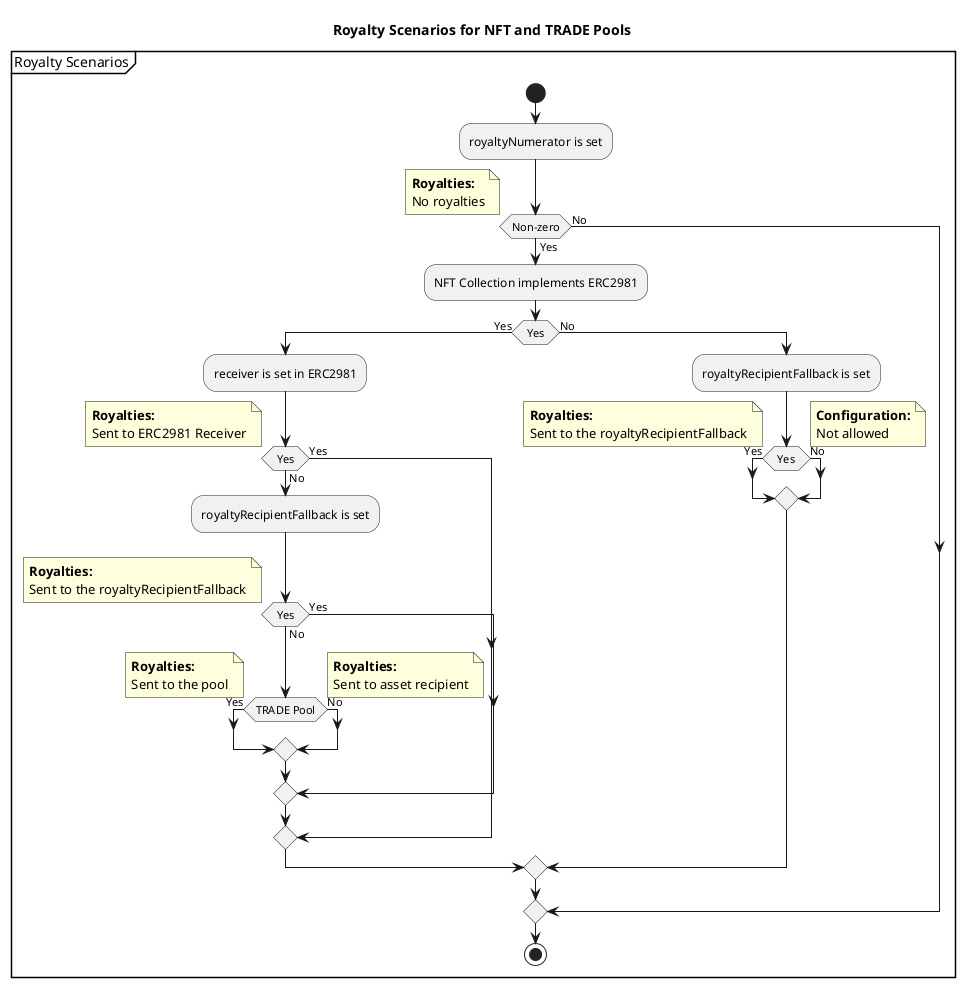 @startuml
title Royalty Scenarios for NFT and TRADE Pools

skinparam node {
  BackgroundColor White
  BorderColor Black
}

skinparam partition {
  BackgroundColor White
  BorderColor Black
}

partition "Royalty Scenarios" {
  start
  :royaltyNumerator is set;
  if (Non-zero) then (Yes)
    :NFT Collection implements ERC2981;
    if (Yes) then (Yes)
      :receiver is set in ERC2981;
      if (Yes) then (Yes)
        note right
          **Royalties:**
          Sent to ERC2981 Receiver
        end note
      else (No)
        :royaltyRecipientFallback is set;
        if (Yes) then (Yes)
          note right
            **Royalties:**
            Sent to the royaltyRecipientFallback
          end note
        else (No)
          if (TRADE Pool) then (Yes)
            note left
              **Royalties:**
              Sent to the pool
            end note
          else (No)
            note right
              **Royalties:**
              Sent to asset recipient
            end note
          endif
        endif
      endif
    else (No)
      :royaltyRecipientFallback is set;
      if (Yes) then (Yes)
        note left
          **Royalties:**
          Sent to the royaltyRecipientFallback
        end note
      else (No)
        note right
          **Configuration:**
          Not allowed
        end note
      endif
    endif
  else (No)
    note right
      **Royalties:**
      No royalties
    end note
  endif
  stop
}

@enduml
